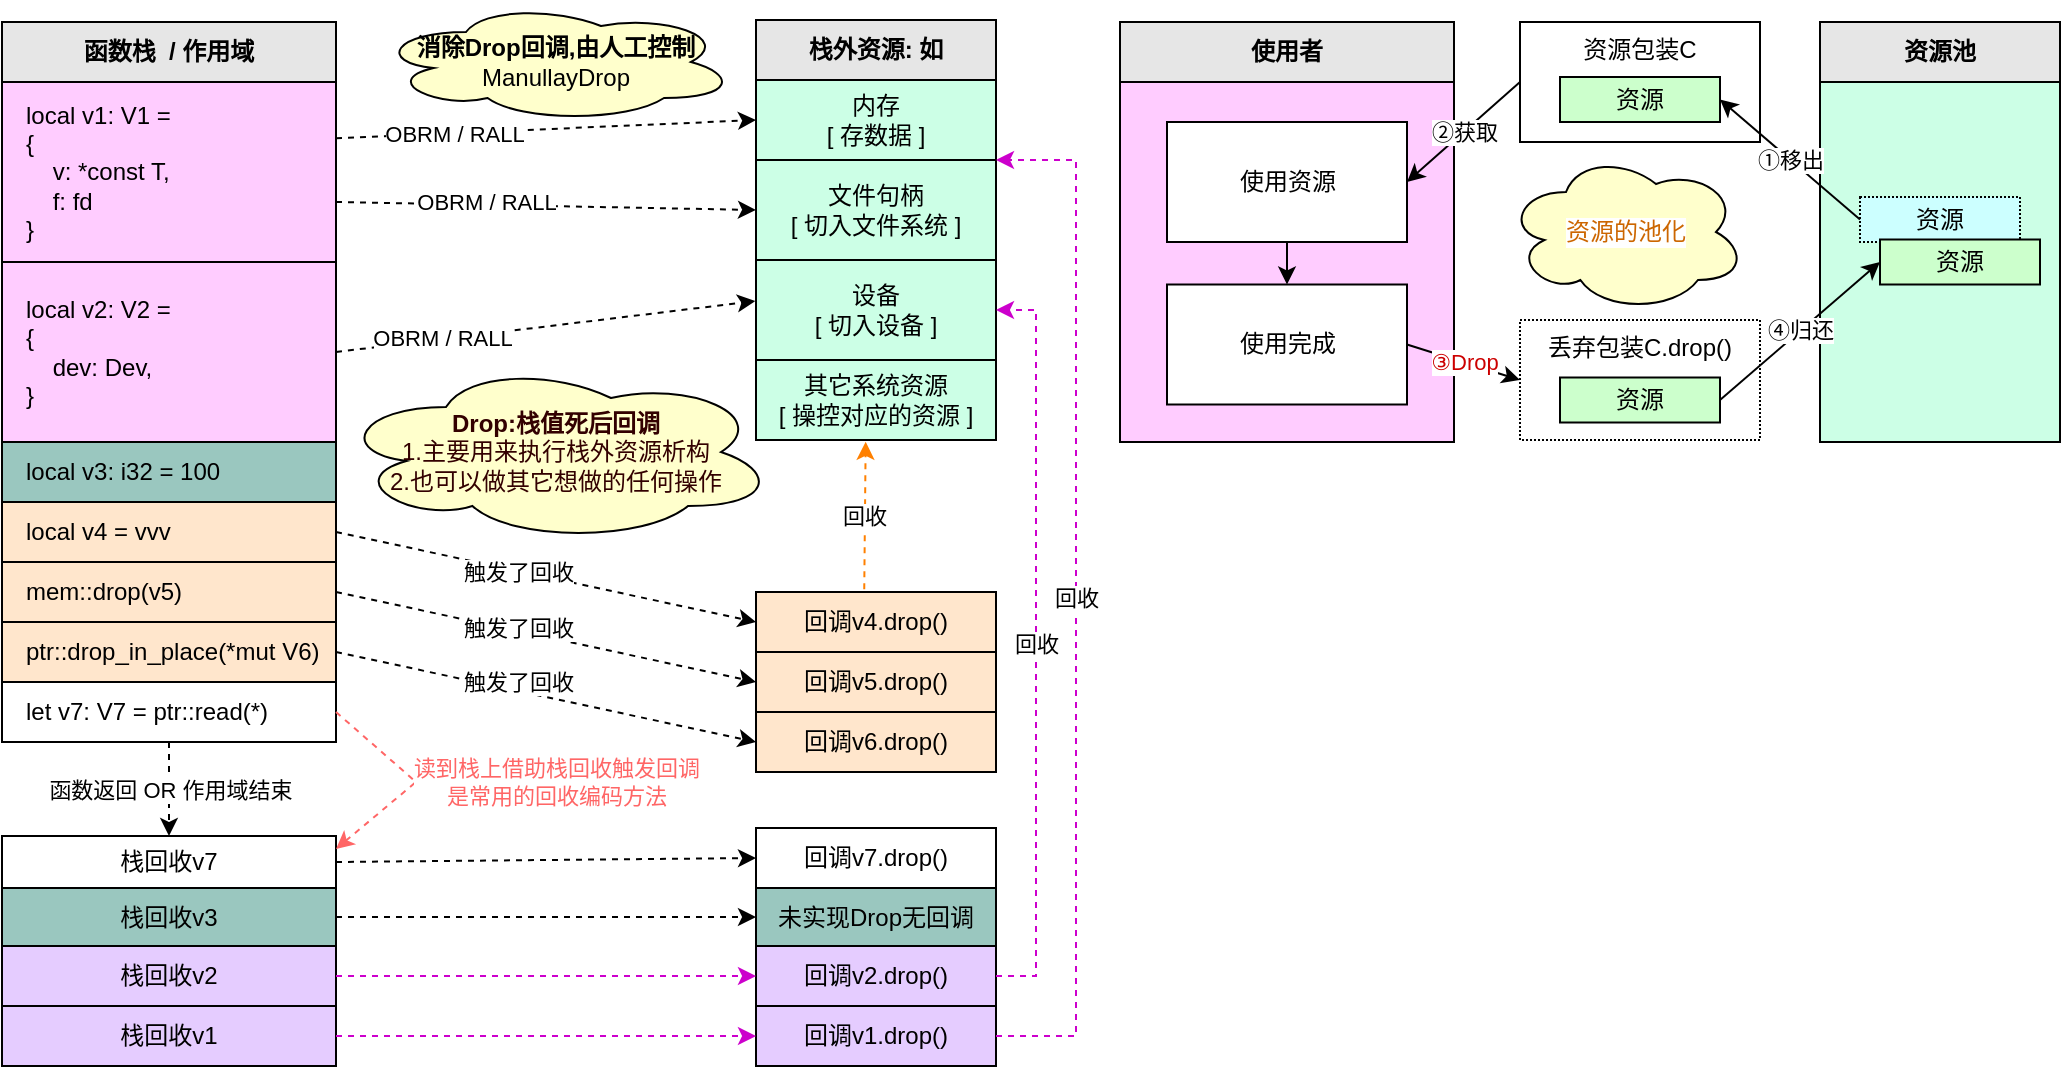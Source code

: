 <mxfile version="20.8.3" type="device"><diagram id="Jz8--YcL1kzfJCCGlHjv" name="第 1 页"><mxGraphModel dx="1430" dy="804" grid="0" gridSize="10" guides="0" tooltips="1" connect="1" arrows="1" fold="1" page="0" pageScale="1" pageWidth="827" pageHeight="1169" math="0" shadow="0"><root><mxCell id="0"/><mxCell id="1" parent="0"/><mxCell id="U47qzDfVh5RdLlrlt_Ku-1" value="local v1: V1 =&lt;br&gt;{&lt;br&gt;&amp;nbsp; &amp;nbsp; v: *const T,&lt;br&gt;&amp;nbsp; &amp;nbsp; f: fd&lt;br&gt;}" style="rounded=0;whiteSpace=wrap;html=1;align=left;spacingLeft=10;fillColor=#FFCCFF;" parent="1" vertex="1"><mxGeometry x="63" y="130" width="167" height="90" as="geometry"/></mxCell><mxCell id="U47qzDfVh5RdLlrlt_Ku-2" value="函数栈&amp;nbsp; / 作用域" style="rounded=0;whiteSpace=wrap;html=1;strokeColor=#000000;fontStyle=1;fillColor=#E6E6E6;" parent="1" vertex="1"><mxGeometry x="63" y="100" width="167" height="30" as="geometry"/></mxCell><mxCell id="U47qzDfVh5RdLlrlt_Ku-3" value="内存 &lt;br&gt;[ 存数据 ]" style="rounded=0;whiteSpace=wrap;html=1;fillColor=#CCFFE6;" parent="1" vertex="1"><mxGeometry x="440" y="129" width="120" height="40" as="geometry"/></mxCell><mxCell id="U47qzDfVh5RdLlrlt_Ku-4" value="栈外资源: 如" style="rounded=0;whiteSpace=wrap;html=1;fillColor=#E6E6E6;strokeColor=#000000;fontStyle=1" parent="1" vertex="1"><mxGeometry x="440" y="99" width="120" height="30" as="geometry"/></mxCell><mxCell id="U47qzDfVh5RdLlrlt_Ku-5" value="文件句柄&lt;br&gt;[ 切入文件系统 ]" style="rounded=0;whiteSpace=wrap;html=1;fillColor=#CCFFE6;" parent="1" vertex="1"><mxGeometry x="440" y="169" width="120" height="50" as="geometry"/></mxCell><mxCell id="U47qzDfVh5RdLlrlt_Ku-6" value="设备&lt;br&gt;[ 切入设备 ]" style="rounded=0;whiteSpace=wrap;html=1;fillColor=#CCFFE6;" parent="1" vertex="1"><mxGeometry x="440" y="219" width="120" height="50" as="geometry"/></mxCell><mxCell id="U47qzDfVh5RdLlrlt_Ku-7" value="其它系统资源&lt;br&gt;[ 操控对应的资源 ]" style="rounded=0;whiteSpace=wrap;html=1;fillColor=#CCFFE6;" parent="1" vertex="1"><mxGeometry x="440" y="269" width="120" height="40" as="geometry"/></mxCell><mxCell id="U47qzDfVh5RdLlrlt_Ku-8" value="&lt;span style=&quot;&quot;&gt;local v2: V2 =&lt;/span&gt;&lt;br style=&quot;border-color: var(--border-color);&quot;&gt;&lt;span style=&quot;&quot;&gt;{&lt;/span&gt;&lt;br style=&quot;border-color: var(--border-color);&quot;&gt;&lt;span style=&quot;&quot;&gt;&amp;nbsp; &amp;nbsp; dev: Dev,&lt;/span&gt;&lt;br style=&quot;border-color: var(--border-color);&quot;&gt;&lt;span style=&quot;&quot;&gt;}&lt;/span&gt;" style="rounded=0;whiteSpace=wrap;html=1;align=left;spacingLeft=10;fillColor=#FFCCFF;" parent="1" vertex="1"><mxGeometry x="63" y="220" width="167" height="90" as="geometry"/></mxCell><mxCell id="U47qzDfVh5RdLlrlt_Ku-9" value="local v3: i32 = 100" style="rounded=0;whiteSpace=wrap;html=1;align=left;spacingLeft=10;fillColor=#9AC7BF;" parent="1" vertex="1"><mxGeometry x="63" y="310" width="167" height="30" as="geometry"/></mxCell><mxCell id="U47qzDfVh5RdLlrlt_Ku-10" value="" style="endArrow=classic;html=1;rounded=0;exitX=1;exitY=0.313;exitDx=0;exitDy=0;entryX=0;entryY=0.5;entryDx=0;entryDy=0;exitPerimeter=0;dashed=1;" parent="1" source="U47qzDfVh5RdLlrlt_Ku-1" target="U47qzDfVh5RdLlrlt_Ku-3" edge="1"><mxGeometry width="50" height="50" relative="1" as="geometry"><mxPoint x="463" y="380" as="sourcePoint"/><mxPoint x="513" y="330" as="targetPoint"/></mxGeometry></mxCell><mxCell id="U47qzDfVh5RdLlrlt_Ku-66" value="OBRM / RALL" style="edgeLabel;html=1;align=center;verticalAlign=middle;resizable=0;points=[];fontColor=#000000;" parent="U47qzDfVh5RdLlrlt_Ku-10" vertex="1" connectable="0"><mxGeometry x="-0.442" relative="1" as="geometry"><mxPoint as="offset"/></mxGeometry></mxCell><mxCell id="U47qzDfVh5RdLlrlt_Ku-11" value="" style="endArrow=classic;html=1;rounded=0;entryX=0;entryY=0.5;entryDx=0;entryDy=0;dashed=1;" parent="1" target="U47qzDfVh5RdLlrlt_Ku-5" edge="1"><mxGeometry width="50" height="50" relative="1" as="geometry"><mxPoint x="230" y="190" as="sourcePoint"/><mxPoint x="513" y="330" as="targetPoint"/></mxGeometry></mxCell><mxCell id="U47qzDfVh5RdLlrlt_Ku-65" value="OBRM / RALL" style="edgeLabel;html=1;align=center;verticalAlign=middle;resizable=0;points=[];fontColor=#000000;" parent="U47qzDfVh5RdLlrlt_Ku-11" vertex="1" connectable="0"><mxGeometry x="-0.291" y="2" relative="1" as="geometry"><mxPoint as="offset"/></mxGeometry></mxCell><mxCell id="U47qzDfVh5RdLlrlt_Ku-12" value="" style="endArrow=classic;html=1;rounded=0;exitX=1;exitY=0.5;exitDx=0;exitDy=0;entryX=-0.003;entryY=0.411;entryDx=0;entryDy=0;entryPerimeter=0;dashed=1;" parent="1" source="U47qzDfVh5RdLlrlt_Ku-8" target="U47qzDfVh5RdLlrlt_Ku-6" edge="1"><mxGeometry width="50" height="50" relative="1" as="geometry"><mxPoint x="463" y="380" as="sourcePoint"/><mxPoint x="513" y="330" as="targetPoint"/></mxGeometry></mxCell><mxCell id="U47qzDfVh5RdLlrlt_Ku-67" value="OBRM / RALL" style="edgeLabel;html=1;align=center;verticalAlign=middle;resizable=0;points=[];fontColor=#000000;" parent="U47qzDfVh5RdLlrlt_Ku-12" vertex="1" connectable="0"><mxGeometry x="-0.492" y="1" relative="1" as="geometry"><mxPoint as="offset"/></mxGeometry></mxCell><mxCell id="U47qzDfVh5RdLlrlt_Ku-14" value="栈回收v3" style="rounded=0;whiteSpace=wrap;html=1;fillColor=#9AC7BF;" parent="1" vertex="1"><mxGeometry x="63" y="533" width="167" height="29" as="geometry"/></mxCell><mxCell id="U47qzDfVh5RdLlrlt_Ku-15" value="栈回收v2" style="rounded=0;whiteSpace=wrap;html=1;fillColor=#E5CCFF;" parent="1" vertex="1"><mxGeometry x="63" y="562" width="167" height="30" as="geometry"/></mxCell><mxCell id="U47qzDfVh5RdLlrlt_Ku-16" value="栈回收v1" style="rounded=0;whiteSpace=wrap;html=1;fillColor=#E5CCFF;" parent="1" vertex="1"><mxGeometry x="63" y="592" width="167" height="30" as="geometry"/></mxCell><mxCell id="U47qzDfVh5RdLlrlt_Ku-18" value="回调v2.drop()" style="rounded=0;whiteSpace=wrap;html=1;fillColor=#E5CCFF;" parent="1" vertex="1"><mxGeometry x="440" y="562" width="120" height="30" as="geometry"/></mxCell><mxCell id="U47qzDfVh5RdLlrlt_Ku-19" value="回调v1.drop()" style="rounded=0;whiteSpace=wrap;html=1;fillColor=#E5CCFF;" parent="1" vertex="1"><mxGeometry x="440" y="592" width="120" height="30" as="geometry"/></mxCell><mxCell id="U47qzDfVh5RdLlrlt_Ku-20" value="" style="endArrow=classic;html=1;rounded=0;dashed=1;exitX=1;exitY=0.5;exitDx=0;exitDy=0;strokeColor=#CC00CC;" parent="1" source="U47qzDfVh5RdLlrlt_Ku-15" target="U47qzDfVh5RdLlrlt_Ku-18" edge="1"><mxGeometry width="50" height="50" relative="1" as="geometry"><mxPoint x="273" y="575" as="sourcePoint"/><mxPoint x="323" y="525" as="targetPoint"/></mxGeometry></mxCell><mxCell id="U47qzDfVh5RdLlrlt_Ku-21" value="" style="endArrow=classic;html=1;rounded=0;dashed=1;exitX=1;exitY=0.5;exitDx=0;exitDy=0;strokeColor=#CC00CC;" parent="1" source="U47qzDfVh5RdLlrlt_Ku-16" target="U47qzDfVh5RdLlrlt_Ku-19" edge="1"><mxGeometry width="50" height="50" relative="1" as="geometry"><mxPoint x="283" y="565" as="sourcePoint"/><mxPoint x="333" y="515" as="targetPoint"/></mxGeometry></mxCell><mxCell id="U47qzDfVh5RdLlrlt_Ku-22" value="未实现Drop无回调" style="rounded=0;whiteSpace=wrap;html=1;fillColor=#9AC7BF;" parent="1" vertex="1"><mxGeometry x="440" y="533" width="120" height="29" as="geometry"/></mxCell><mxCell id="U47qzDfVh5RdLlrlt_Ku-29" value="local v4 = vvv" style="rounded=0;whiteSpace=wrap;html=1;align=left;spacingLeft=10;fillColor=#FFE6CC;" parent="1" vertex="1"><mxGeometry x="63" y="340" width="167" height="30" as="geometry"/></mxCell><mxCell id="U47qzDfVh5RdLlrlt_Ku-31" value="mem::drop(v5)" style="rounded=0;whiteSpace=wrap;html=1;align=left;spacingLeft=10;fillColor=#FFE6CC;" parent="1" vertex="1"><mxGeometry x="63" y="370" width="167" height="30" as="geometry"/></mxCell><mxCell id="U47qzDfVh5RdLlrlt_Ku-32" value="ptr::drop_in_place(*mut V6)" style="rounded=0;whiteSpace=wrap;html=1;align=left;spacingLeft=10;fillColor=#FFE6CC;" parent="1" vertex="1"><mxGeometry x="63" y="400" width="167" height="30" as="geometry"/></mxCell><mxCell id="U47qzDfVh5RdLlrlt_Ku-33" value="回调v6.drop()" style="rounded=0;whiteSpace=wrap;html=1;fillColor=#FFE6CC;" parent="1" vertex="1"><mxGeometry x="440" y="445" width="120" height="30" as="geometry"/></mxCell><mxCell id="U47qzDfVh5RdLlrlt_Ku-34" value="回调v5.drop()" style="rounded=0;whiteSpace=wrap;html=1;fillColor=#FFE6CC;" parent="1" vertex="1"><mxGeometry x="440" y="415" width="120" height="30" as="geometry"/></mxCell><mxCell id="U47qzDfVh5RdLlrlt_Ku-35" value="回调v4.drop()" style="rounded=0;whiteSpace=wrap;html=1;fillColor=#FFE6CC;" parent="1" vertex="1"><mxGeometry x="440" y="385" width="120" height="30" as="geometry"/></mxCell><mxCell id="U47qzDfVh5RdLlrlt_Ku-36" value="" style="endArrow=classic;html=1;rounded=0;dashed=1;exitX=1;exitY=0.5;exitDx=0;exitDy=0;entryX=0;entryY=0.5;entryDx=0;entryDy=0;" parent="1" source="U47qzDfVh5RdLlrlt_Ku-29" target="U47qzDfVh5RdLlrlt_Ku-35" edge="1"><mxGeometry width="50" height="50" relative="1" as="geometry"><mxPoint x="530" y="440" as="sourcePoint"/><mxPoint x="580" y="390" as="targetPoint"/></mxGeometry></mxCell><mxCell id="U47qzDfVh5RdLlrlt_Ku-55" value="触发了回收" style="edgeLabel;html=1;align=center;verticalAlign=middle;resizable=0;points=[];" parent="U47qzDfVh5RdLlrlt_Ku-36" vertex="1" connectable="0"><mxGeometry x="-0.133" relative="1" as="geometry"><mxPoint as="offset"/></mxGeometry></mxCell><mxCell id="U47qzDfVh5RdLlrlt_Ku-37" value="" style="endArrow=classic;html=1;rounded=0;dashed=1;exitX=1;exitY=0.5;exitDx=0;exitDy=0;entryX=0;entryY=0.5;entryDx=0;entryDy=0;" parent="1" source="U47qzDfVh5RdLlrlt_Ku-31" target="U47qzDfVh5RdLlrlt_Ku-34" edge="1"><mxGeometry width="50" height="50" relative="1" as="geometry"><mxPoint x="530" y="440" as="sourcePoint"/><mxPoint x="580" y="390" as="targetPoint"/></mxGeometry></mxCell><mxCell id="U47qzDfVh5RdLlrlt_Ku-56" value="触发了回收" style="edgeLabel;html=1;align=center;verticalAlign=middle;resizable=0;points=[];" parent="U47qzDfVh5RdLlrlt_Ku-37" vertex="1" connectable="0"><mxGeometry x="-0.137" y="2" relative="1" as="geometry"><mxPoint as="offset"/></mxGeometry></mxCell><mxCell id="U47qzDfVh5RdLlrlt_Ku-38" value="" style="endArrow=classic;html=1;rounded=0;dashed=1;exitX=1;exitY=0.5;exitDx=0;exitDy=0;entryX=0;entryY=0.5;entryDx=0;entryDy=0;" parent="1" source="U47qzDfVh5RdLlrlt_Ku-32" target="U47qzDfVh5RdLlrlt_Ku-33" edge="1"><mxGeometry width="50" height="50" relative="1" as="geometry"><mxPoint x="530" y="440" as="sourcePoint"/><mxPoint x="580" y="390" as="targetPoint"/></mxGeometry></mxCell><mxCell id="U47qzDfVh5RdLlrlt_Ku-57" value="触发了回收" style="edgeLabel;html=1;align=center;verticalAlign=middle;resizable=0;points=[];" parent="U47qzDfVh5RdLlrlt_Ku-38" vertex="1" connectable="0"><mxGeometry x="-0.246" y="1" relative="1" as="geometry"><mxPoint x="11" y="-1" as="offset"/></mxGeometry></mxCell><mxCell id="U47qzDfVh5RdLlrlt_Ku-39" value="" style="endArrow=classic;html=1;rounded=0;dashed=1;exitX=1;exitY=0.5;exitDx=0;exitDy=0;entryX=0;entryY=0.5;entryDx=0;entryDy=0;" parent="1" source="U47qzDfVh5RdLlrlt_Ku-14" target="U47qzDfVh5RdLlrlt_Ku-22" edge="1"><mxGeometry width="50" height="50" relative="1" as="geometry"><mxPoint x="530" y="496" as="sourcePoint"/><mxPoint x="580" y="446" as="targetPoint"/></mxGeometry></mxCell><mxCell id="U47qzDfVh5RdLlrlt_Ku-44" value="let v7: V7 = ptr::read(*)" style="rounded=0;whiteSpace=wrap;html=1;align=left;spacingLeft=10;" parent="1" vertex="1"><mxGeometry x="63" y="430" width="167" height="30" as="geometry"/></mxCell><mxCell id="U47qzDfVh5RdLlrlt_Ku-45" value="栈回收v7" style="rounded=0;whiteSpace=wrap;html=1;" parent="1" vertex="1"><mxGeometry x="63" y="507" width="167" height="26" as="geometry"/></mxCell><mxCell id="U47qzDfVh5RdLlrlt_Ku-46" value="回调v7.drop()" style="rounded=0;whiteSpace=wrap;html=1;" parent="1" vertex="1"><mxGeometry x="440" y="503" width="120" height="30" as="geometry"/></mxCell><mxCell id="U47qzDfVh5RdLlrlt_Ku-47" value="" style="endArrow=classic;html=1;rounded=0;dashed=1;exitX=1;exitY=0.5;exitDx=0;exitDy=0;entryX=0;entryY=0.5;entryDx=0;entryDy=0;" parent="1" source="U47qzDfVh5RdLlrlt_Ku-45" target="U47qzDfVh5RdLlrlt_Ku-46" edge="1"><mxGeometry width="50" height="50" relative="1" as="geometry"><mxPoint x="230" y="557.5" as="sourcePoint"/><mxPoint x="450" y="557.5" as="targetPoint"/></mxGeometry></mxCell><mxCell id="U47qzDfVh5RdLlrlt_Ku-48" value="回收" style="endArrow=classic;html=1;rounded=0;dashed=1;exitX=1;exitY=0.5;exitDx=0;exitDy=0;entryX=1;entryY=0.5;entryDx=0;entryDy=0;strokeColor=#CC00CC;" parent="1" source="U47qzDfVh5RdLlrlt_Ku-18" target="U47qzDfVh5RdLlrlt_Ku-6" edge="1"><mxGeometry width="50" height="50" relative="1" as="geometry"><mxPoint x="670" y="467" as="sourcePoint"/><mxPoint x="466" y="245" as="targetPoint"/><Array as="points"><mxPoint x="580" y="577"/><mxPoint x="580" y="244"/></Array></mxGeometry></mxCell><mxCell id="U47qzDfVh5RdLlrlt_Ku-51" value="回收" style="endArrow=classic;html=1;rounded=0;dashed=1;entryX=1;entryY=0;entryDx=0;entryDy=0;exitX=1;exitY=0.5;exitDx=0;exitDy=0;strokeColor=#CC00CC;" parent="1" source="U47qzDfVh5RdLlrlt_Ku-19" target="U47qzDfVh5RdLlrlt_Ku-5" edge="1"><mxGeometry width="50" height="50" relative="1" as="geometry"><mxPoint x="530" y="440" as="sourcePoint"/><mxPoint x="464.4" y="170.0" as="targetPoint"/><Array as="points"><mxPoint x="600" y="607"/><mxPoint x="600" y="169"/></Array></mxGeometry></mxCell><mxCell id="U47qzDfVh5RdLlrlt_Ku-54" value="函数返回 OR 作用域结束" style="endArrow=classic;html=1;rounded=0;dashed=1;exitX=0.5;exitY=1;exitDx=0;exitDy=0;" parent="1" source="U47qzDfVh5RdLlrlt_Ku-44" target="U47qzDfVh5RdLlrlt_Ku-45" edge="1"><mxGeometry width="50" height="50" relative="1" as="geometry"><mxPoint x="530" y="440" as="sourcePoint"/><mxPoint x="580" y="390" as="targetPoint"/></mxGeometry></mxCell><mxCell id="U47qzDfVh5RdLlrlt_Ku-59" value="回收" style="endArrow=classic;html=1;rounded=0;dashed=1;entryX=0.457;entryY=1.022;entryDx=0;entryDy=0;exitX=0.451;exitY=-0.045;exitDx=0;exitDy=0;exitPerimeter=0;strokeColor=#FF8000;entryPerimeter=0;" parent="1" source="U47qzDfVh5RdLlrlt_Ku-35" target="U47qzDfVh5RdLlrlt_Ku-7" edge="1"><mxGeometry width="50" height="50" relative="1" as="geometry"><mxPoint x="530" y="450" as="sourcePoint"/><mxPoint x="580" y="400" as="targetPoint"/><Array as="points"/></mxGeometry></mxCell><mxCell id="U47qzDfVh5RdLlrlt_Ku-61" value="&lt;font color=&quot;#ff6666&quot;&gt;读到栈上借助栈回收触发回调&lt;br&gt;是常用的回收编码方法&lt;br&gt;&lt;/font&gt;" style="endArrow=classic;html=1;rounded=0;dashed=1;exitX=1;exitY=0.5;exitDx=0;exitDy=0;entryX=1;entryY=0.25;entryDx=0;entryDy=0;strokeColor=#FF6666;" parent="1" source="U47qzDfVh5RdLlrlt_Ku-44" target="U47qzDfVh5RdLlrlt_Ku-45" edge="1"><mxGeometry x="0.009" y="70" width="50" height="50" relative="1" as="geometry"><mxPoint x="530" y="450" as="sourcePoint"/><mxPoint x="580" y="400" as="targetPoint"/><Array as="points"><mxPoint x="270" y="480"/></Array><mxPoint x="25" y="-54" as="offset"/></mxGeometry></mxCell><mxCell id="U47qzDfVh5RdLlrlt_Ku-62" value="&lt;font color=&quot;#330000&quot;&gt;&lt;b&gt;Drop:栈值死后回调&lt;br&gt;&lt;/b&gt;1.主要用来执行栈外资源析构&lt;br&gt;2.也可以做其它想做的任何操作&lt;/font&gt;" style="ellipse;shape=cloud;whiteSpace=wrap;html=1;fontColor=#FF6666;fillColor=#FFFFCC;" parent="1" vertex="1"><mxGeometry x="230" y="270" width="220" height="90" as="geometry"/></mxCell><mxCell id="U47qzDfVh5RdLlrlt_Ku-64" value="&lt;b&gt;消除Drop回调,由人工控制&lt;br&gt;&lt;/b&gt;ManullayDrop" style="ellipse;shape=cloud;whiteSpace=wrap;html=1;strokeColor=#000000;fontColor=#000000;fillColor=#FFFFCC;" parent="1" vertex="1"><mxGeometry x="250" y="90" width="180" height="60" as="geometry"/></mxCell><mxCell id="PDcMMbj2Z47y4IGeWF1E-1" value="" style="rounded=0;whiteSpace=wrap;html=1;align=left;spacingLeft=10;fillColor=#FFCCFF;" vertex="1" parent="1"><mxGeometry x="622" y="130" width="167" height="180" as="geometry"/></mxCell><mxCell id="PDcMMbj2Z47y4IGeWF1E-2" value="使用者" style="rounded=0;whiteSpace=wrap;html=1;strokeColor=#000000;fontStyle=1;fillColor=#E6E6E6;" vertex="1" parent="1"><mxGeometry x="622" y="100" width="167" height="30" as="geometry"/></mxCell><mxCell id="PDcMMbj2Z47y4IGeWF1E-3" value="" style="rounded=0;whiteSpace=wrap;html=1;fillColor=#CCFFE6;" vertex="1" parent="1"><mxGeometry x="972" y="130" width="120" height="180" as="geometry"/></mxCell><mxCell id="PDcMMbj2Z47y4IGeWF1E-4" value="资源池" style="rounded=0;whiteSpace=wrap;html=1;fillColor=#E6E6E6;strokeColor=#000000;fontStyle=1" vertex="1" parent="1"><mxGeometry x="972" y="100" width="120" height="30" as="geometry"/></mxCell><mxCell id="PDcMMbj2Z47y4IGeWF1E-5" value="资源" style="rounded=0;whiteSpace=wrap;html=1;dashed=1;dashPattern=1 1;fillColor=#CCFFFF;" vertex="1" parent="1"><mxGeometry x="992" y="187.5" width="80" height="22.5" as="geometry"/></mxCell><mxCell id="PDcMMbj2Z47y4IGeWF1E-7" value="资源包装C" style="rounded=0;whiteSpace=wrap;html=1;align=center;verticalAlign=top;" vertex="1" parent="1"><mxGeometry x="822" y="100" width="120" height="60" as="geometry"/></mxCell><mxCell id="PDcMMbj2Z47y4IGeWF1E-8" value="资源" style="rounded=0;whiteSpace=wrap;html=1;fillColor=#CCFFCC;" vertex="1" parent="1"><mxGeometry x="842" y="127.5" width="80" height="22.5" as="geometry"/></mxCell><mxCell id="PDcMMbj2Z47y4IGeWF1E-9" value="使用资源" style="rounded=0;whiteSpace=wrap;html=1;" vertex="1" parent="1"><mxGeometry x="645.5" y="150" width="120" height="60" as="geometry"/></mxCell><mxCell id="PDcMMbj2Z47y4IGeWF1E-10" value="②获取" style="endArrow=classic;html=1;rounded=0;exitX=0;exitY=0.5;exitDx=0;exitDy=0;entryX=1;entryY=0.5;entryDx=0;entryDy=0;" edge="1" parent="1" source="PDcMMbj2Z47y4IGeWF1E-7" target="PDcMMbj2Z47y4IGeWF1E-9"><mxGeometry width="50" height="50" relative="1" as="geometry"><mxPoint x="532" y="250" as="sourcePoint"/><mxPoint x="582" y="200" as="targetPoint"/></mxGeometry></mxCell><mxCell id="PDcMMbj2Z47y4IGeWF1E-11" value="①移出" style="endArrow=classic;html=1;rounded=0;exitX=0;exitY=0.5;exitDx=0;exitDy=0;entryX=1;entryY=0.5;entryDx=0;entryDy=0;" edge="1" parent="1" source="PDcMMbj2Z47y4IGeWF1E-5" target="PDcMMbj2Z47y4IGeWF1E-8"><mxGeometry width="50" height="50" relative="1" as="geometry"><mxPoint x="532" y="250" as="sourcePoint"/><mxPoint x="582" y="200" as="targetPoint"/></mxGeometry></mxCell><mxCell id="PDcMMbj2Z47y4IGeWF1E-12" value="使用完成" style="rounded=0;whiteSpace=wrap;html=1;" vertex="1" parent="1"><mxGeometry x="645.5" y="231.25" width="120" height="60" as="geometry"/></mxCell><mxCell id="PDcMMbj2Z47y4IGeWF1E-14" value="丢弃包装C.drop()" style="rounded=0;whiteSpace=wrap;html=1;align=center;verticalAlign=top;dashed=1;dashPattern=1 1;" vertex="1" parent="1"><mxGeometry x="822" y="249" width="120" height="60" as="geometry"/></mxCell><mxCell id="PDcMMbj2Z47y4IGeWF1E-15" value="资源" style="rounded=0;whiteSpace=wrap;html=1;fillColor=#CCFFCC;" vertex="1" parent="1"><mxGeometry x="842" y="277.75" width="80" height="22.5" as="geometry"/></mxCell><mxCell id="PDcMMbj2Z47y4IGeWF1E-16" value="④归还" style="endArrow=classic;html=1;rounded=0;exitX=1;exitY=0.5;exitDx=0;exitDy=0;entryX=0;entryY=0.5;entryDx=0;entryDy=0;" edge="1" parent="1" source="PDcMMbj2Z47y4IGeWF1E-15" target="PDcMMbj2Z47y4IGeWF1E-17"><mxGeometry width="50" height="50" relative="1" as="geometry"><mxPoint x="532" y="250" as="sourcePoint"/><mxPoint x="582" y="200" as="targetPoint"/></mxGeometry></mxCell><mxCell id="PDcMMbj2Z47y4IGeWF1E-17" value="资源" style="rounded=0;whiteSpace=wrap;html=1;fillColor=#CCFFCC;" vertex="1" parent="1"><mxGeometry x="1002" y="208.75" width="80" height="22.5" as="geometry"/></mxCell><mxCell id="PDcMMbj2Z47y4IGeWF1E-18" value="&lt;font color=&quot;#cc0000&quot;&gt;③Drop&lt;/font&gt;" style="endArrow=classic;html=1;rounded=0;exitX=1;exitY=0.5;exitDx=0;exitDy=0;entryX=0;entryY=0.5;entryDx=0;entryDy=0;" edge="1" parent="1" source="PDcMMbj2Z47y4IGeWF1E-12" target="PDcMMbj2Z47y4IGeWF1E-14"><mxGeometry width="50" height="50" relative="1" as="geometry"><mxPoint x="532" y="250" as="sourcePoint"/><mxPoint x="582" y="200" as="targetPoint"/></mxGeometry></mxCell><mxCell id="PDcMMbj2Z47y4IGeWF1E-19" value="" style="endArrow=classic;html=1;rounded=0;fontColor=#CC0000;exitX=0.5;exitY=1;exitDx=0;exitDy=0;entryX=0.5;entryY=0;entryDx=0;entryDy=0;" edge="1" parent="1" source="PDcMMbj2Z47y4IGeWF1E-9" target="PDcMMbj2Z47y4IGeWF1E-12"><mxGeometry width="50" height="50" relative="1" as="geometry"><mxPoint x="462" y="220" as="sourcePoint"/><mxPoint x="512" y="170" as="targetPoint"/></mxGeometry></mxCell><mxCell id="PDcMMbj2Z47y4IGeWF1E-20" value="资源的池化" style="ellipse;shape=cloud;whiteSpace=wrap;html=1;fontColor=#CC6600;fillColor=#FFFFCC;labelBackgroundColor=default;" vertex="1" parent="1"><mxGeometry x="815" y="165" width="120" height="80" as="geometry"/></mxCell></root></mxGraphModel></diagram></mxfile>